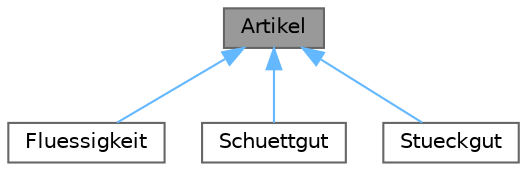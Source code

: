 digraph "Artikel"
{
 // INTERACTIVE_SVG=YES
 // LATEX_PDF_SIZE
  bgcolor="transparent";
  edge [fontname=Helvetica,fontsize=10,labelfontname=Helvetica,labelfontsize=10];
  node [fontname=Helvetica,fontsize=10,shape=box,height=0.2,width=0.4];
  Node1 [id="Node000001",label="Artikel",height=0.2,width=0.4,color="gray40", fillcolor="grey60", style="filled", fontcolor="black",tooltip="Die Klasse \"Artikel\" repraesentiert einen Artikel mit verschiedenen Eigenschaften."];
  Node1 -> Node2 [id="edge4_Node000001_Node000002",dir="back",color="steelblue1",style="solid",tooltip=" "];
  Node2 [id="Node000002",label="Fluessigkeit",height=0.2,width=0.4,color="gray40", fillcolor="white", style="filled",URL="$classFluessigkeit.html",tooltip="Die Klasse \"Fluessigkeit\" erbt von der Klasse \"Artikel\" und spezialisiert sie fuer Fluessigkeits-Arti..."];
  Node1 -> Node3 [id="edge5_Node000001_Node000003",dir="back",color="steelblue1",style="solid",tooltip=" "];
  Node3 [id="Node000003",label="Schuettgut",height=0.2,width=0.4,color="gray40", fillcolor="white", style="filled",URL="$classSchuettgut.html",tooltip=" "];
  Node1 -> Node4 [id="edge6_Node000001_Node000004",dir="back",color="steelblue1",style="solid",tooltip=" "];
  Node4 [id="Node000004",label="Stueckgut",height=0.2,width=0.4,color="gray40", fillcolor="white", style="filled",URL="$classStueckgut.html",tooltip="Die Klasse \"Stueckgut\" erbt von der Klasse \"Artikel\" und spezialisiert sie fuer Stueckgut-Artikel."];
}
